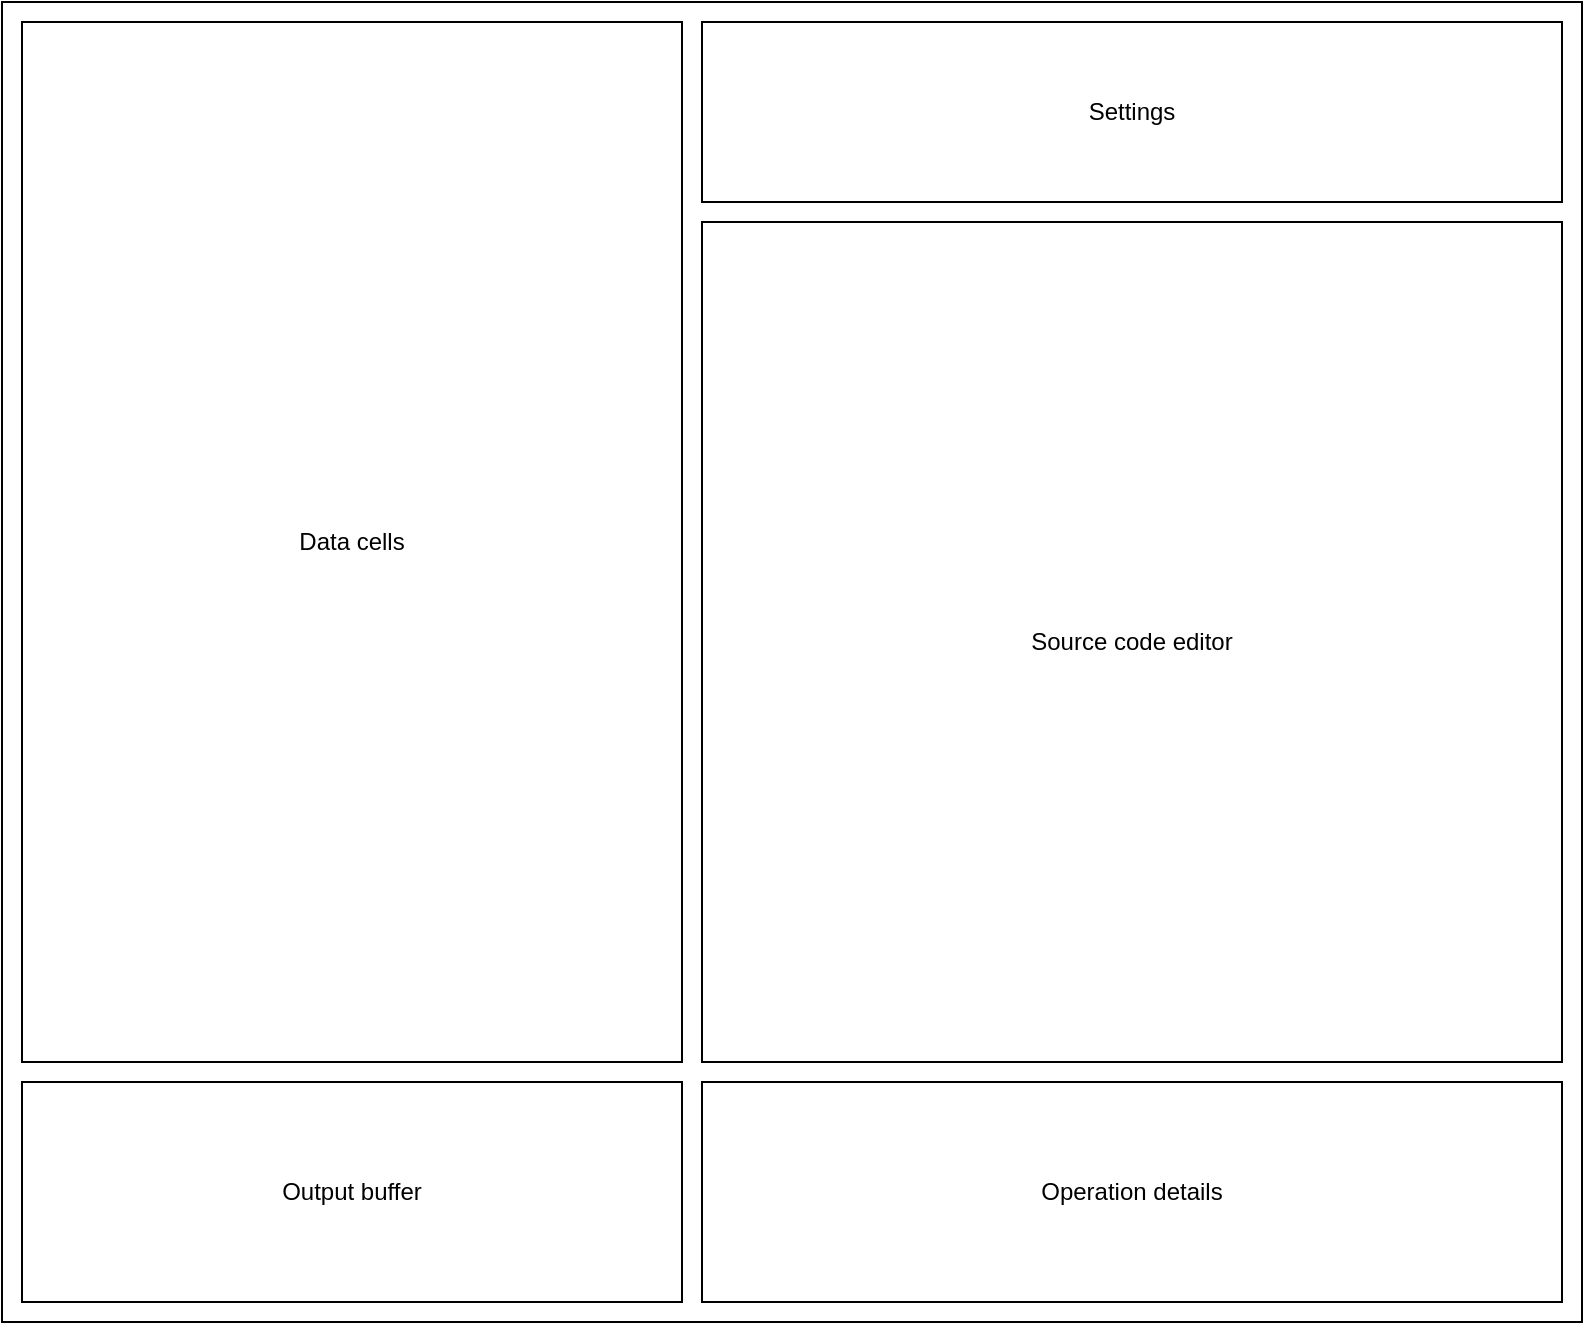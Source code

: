 <mxfile>
    <diagram id="WXvPM8-C18YLt_qR4vDH" name="Page-1">
        <mxGraphModel dx="1037" dy="578" grid="1" gridSize="10" guides="1" tooltips="1" connect="1" arrows="1" fold="1" page="1" pageScale="1" pageWidth="827" pageHeight="1169" math="0" shadow="0">
            <root>
                <mxCell id="0"/>
                <mxCell id="1" parent="0"/>
                <mxCell id="9LL2qOKCbG1ECaGXMQAB-1" value="" style="rounded=0;whiteSpace=wrap;html=1;" parent="1" vertex="1">
                    <mxGeometry x="20" y="20" width="790" height="660" as="geometry"/>
                </mxCell>
                <mxCell id="9LL2qOKCbG1ECaGXMQAB-2" value="Data cells" style="rounded=0;whiteSpace=wrap;html=1;" parent="1" vertex="1">
                    <mxGeometry x="30" y="30" width="330" height="520" as="geometry"/>
                </mxCell>
                <mxCell id="9LL2qOKCbG1ECaGXMQAB-3" value="Settings" style="rounded=0;whiteSpace=wrap;html=1;" parent="1" vertex="1">
                    <mxGeometry x="370" y="30" width="430" height="90" as="geometry"/>
                </mxCell>
                <mxCell id="9LL2qOKCbG1ECaGXMQAB-4" value="Source code editor" style="rounded=0;whiteSpace=wrap;html=1;" parent="1" vertex="1">
                    <mxGeometry x="370" y="130" width="430" height="420" as="geometry"/>
                </mxCell>
                <mxCell id="9LL2qOKCbG1ECaGXMQAB-5" value="Operation details" style="rounded=0;whiteSpace=wrap;html=1;" parent="1" vertex="1">
                    <mxGeometry x="370" y="560" width="430" height="110" as="geometry"/>
                </mxCell>
                <mxCell id="2" value="Output buffer" style="rounded=0;whiteSpace=wrap;html=1;" parent="1" vertex="1">
                    <mxGeometry x="30" y="560" width="330" height="110" as="geometry"/>
                </mxCell>
            </root>
        </mxGraphModel>
    </diagram>
</mxfile>